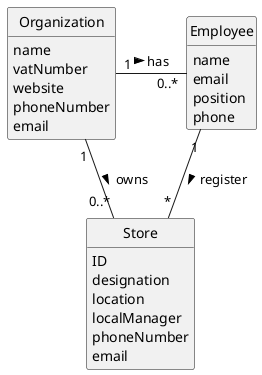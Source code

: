 @startuml
skinparam monochrome true
skinparam packageStyle rectangle
skinparam shadowing false

'left to right direction

skinparam classAttributeIconSize 0

hide circle
hide methods


class Organization {
    name
    vatNumber
    website
    phoneNumber
    email
}

class Store {
    ID
    designation
    location
    localManager
    phoneNumber
    email

}

class Employee {
    name
    email
    position
    phone
}


Organization "1" - "0..*" Employee : has >
Organization "1" - "0..*" Store: owns >
Employee "1" -- "*" Store : register >

@enduml